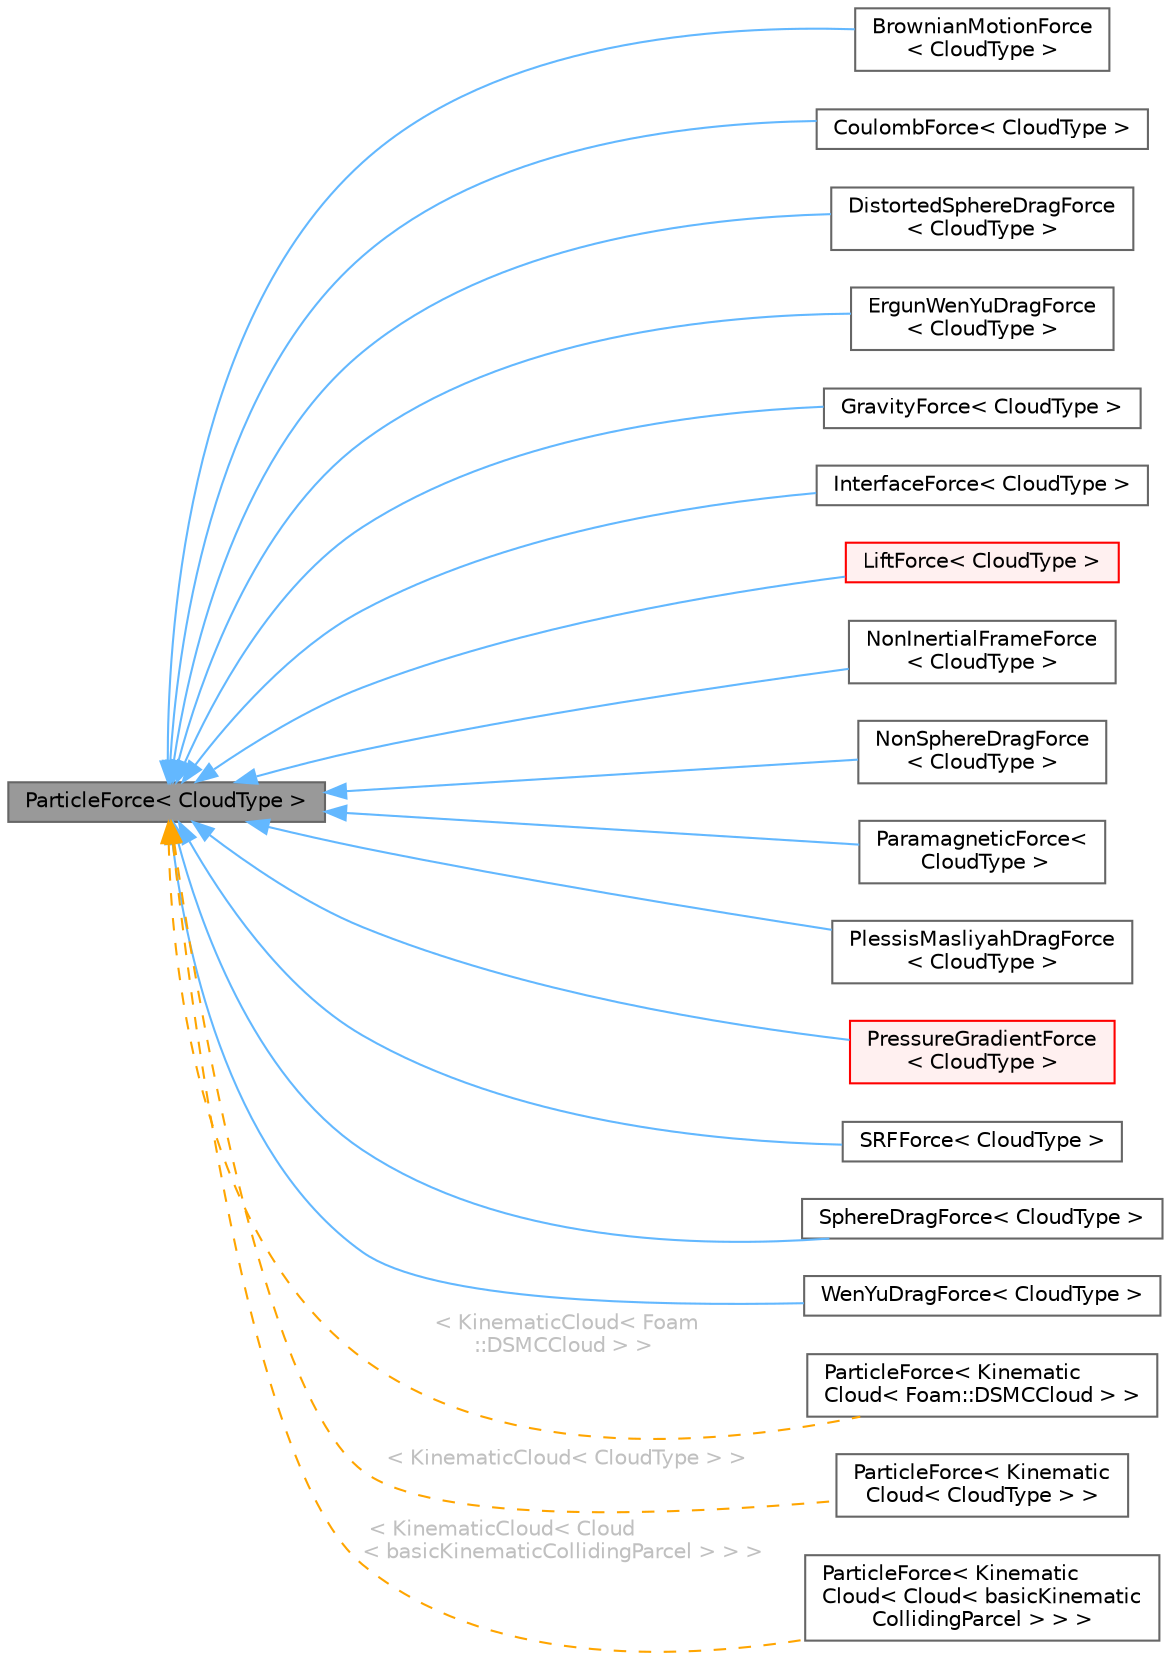 digraph "ParticleForce&lt; CloudType &gt;"
{
 // LATEX_PDF_SIZE
  bgcolor="transparent";
  edge [fontname=Helvetica,fontsize=10,labelfontname=Helvetica,labelfontsize=10];
  node [fontname=Helvetica,fontsize=10,shape=box,height=0.2,width=0.4];
  rankdir="LR";
  Node1 [id="Node000001",label="ParticleForce\< CloudType \>",height=0.2,width=0.4,color="gray40", fillcolor="grey60", style="filled", fontcolor="black",tooltip="Abstract base class for particle forces."];
  Node1 -> Node2 [id="edge1_Node000001_Node000002",dir="back",color="steelblue1",style="solid",tooltip=" "];
  Node2 [id="Node000002",label="BrownianMotionForce\l\< CloudType \>",height=0.2,width=0.4,color="gray40", fillcolor="white", style="filled",URL="$classFoam_1_1BrownianMotionForce.html",tooltip="Calculates particle Brownian motion force."];
  Node1 -> Node3 [id="edge2_Node000001_Node000003",dir="back",color="steelblue1",style="solid",tooltip=" "];
  Node3 [id="Node000003",label="CoulombForce\< CloudType \>",height=0.2,width=0.4,color="gray40", fillcolor="white", style="filled",URL="$classFoam_1_1CoulombForce.html",tooltip="Particle electric force model involving the Coulomb force calculation."];
  Node1 -> Node4 [id="edge3_Node000001_Node000004",dir="back",color="steelblue1",style="solid",tooltip=" "];
  Node4 [id="Node000004",label="DistortedSphereDragForce\l\< CloudType \>",height=0.2,width=0.4,color="gray40", fillcolor="white", style="filled",URL="$classFoam_1_1DistortedSphereDragForce.html",tooltip="Particle-drag model wherein drag forces (per unit carrier-fluid velocity) are dynamically computed by..."];
  Node1 -> Node5 [id="edge4_Node000001_Node000005",dir="back",color="steelblue1",style="solid",tooltip=" "];
  Node5 [id="Node000005",label="ErgunWenYuDragForce\l\< CloudType \>",height=0.2,width=0.4,color="gray40", fillcolor="white", style="filled",URL="$classFoam_1_1ErgunWenYuDragForce.html",tooltip="Particle-drag model wherein drag forces (per unit carrier-fluid velocity) are dynamically computed ba..."];
  Node1 -> Node6 [id="edge5_Node000001_Node000006",dir="back",color="steelblue1",style="solid",tooltip=" "];
  Node6 [id="Node000006",label="GravityForce\< CloudType \>",height=0.2,width=0.4,color="gray40", fillcolor="white", style="filled",URL="$classFoam_1_1GravityForce.html",tooltip="Calculates particle gravity force."];
  Node1 -> Node7 [id="edge6_Node000001_Node000007",dir="back",color="steelblue1",style="solid",tooltip=" "];
  Node7 [id="Node000007",label="InterfaceForce\< CloudType \>",height=0.2,width=0.4,color="gray40", fillcolor="white", style="filled",URL="$classFoam_1_1InterfaceForce.html",tooltip="Vector force apply to particles to avoid the crossing of particles from one phase to the other...."];
  Node1 -> Node8 [id="edge7_Node000001_Node000008",dir="back",color="steelblue1",style="solid",tooltip=" "];
  Node8 [id="Node000008",label="LiftForce\< CloudType \>",height=0.2,width=0.4,color="red", fillcolor="#FFF0F0", style="filled",URL="$classFoam_1_1LiftForce.html",tooltip="Base class for particle lift force models."];
  Node1 -> Node11 [id="edge8_Node000001_Node000011",dir="back",color="steelblue1",style="solid",tooltip=" "];
  Node11 [id="Node000011",label="NonInertialFrameForce\l\< CloudType \>",height=0.2,width=0.4,color="gray40", fillcolor="white", style="filled",URL="$classFoam_1_1NonInertialFrameForce.html",tooltip="Calculates particle non-inertial reference frame force. Variable names as from Landau and Lifshitz,..."];
  Node1 -> Node12 [id="edge9_Node000001_Node000012",dir="back",color="steelblue1",style="solid",tooltip=" "];
  Node12 [id="Node000012",label="NonSphereDragForce\l\< CloudType \>",height=0.2,width=0.4,color="gray40", fillcolor="white", style="filled",URL="$classFoam_1_1NonSphereDragForce.html",tooltip="Particle-drag model wherein drag forces (per unit carrier-fluid velocity) are dynamically computed ba..."];
  Node1 -> Node13 [id="edge10_Node000001_Node000013",dir="back",color="steelblue1",style="solid",tooltip=" "];
  Node13 [id="Node000013",label="ParamagneticForce\<\l CloudType \>",height=0.2,width=0.4,color="gray40", fillcolor="white", style="filled",URL="$classFoam_1_1ParamagneticForce.html",tooltip="Calculates particle paramagnetic (magnetic field) force."];
  Node1 -> Node14 [id="edge11_Node000001_Node000014",dir="back",color="steelblue1",style="solid",tooltip=" "];
  Node14 [id="Node000014",label="PlessisMasliyahDragForce\l\< CloudType \>",height=0.2,width=0.4,color="gray40", fillcolor="white", style="filled",URL="$classFoam_1_1PlessisMasliyahDragForce.html",tooltip="Particle-drag model wherein drag forces (per unit carrier-fluid velocity) are dynamically computed ba..."];
  Node1 -> Node15 [id="edge12_Node000001_Node000015",dir="back",color="steelblue1",style="solid",tooltip=" "];
  Node15 [id="Node000015",label="PressureGradientForce\l\< CloudType \>",height=0.2,width=0.4,color="red", fillcolor="#FFF0F0", style="filled",URL="$classFoam_1_1PressureGradientForce.html",tooltip="Calculates particle pressure gradient force."];
  Node1 -> Node17 [id="edge13_Node000001_Node000017",dir="back",color="steelblue1",style="solid",tooltip=" "];
  Node17 [id="Node000017",label="SRFForce\< CloudType \>",height=0.2,width=0.4,color="gray40", fillcolor="white", style="filled",URL="$classFoam_1_1SRFForce.html",tooltip="Calculates particle SRF reference frame force."];
  Node1 -> Node18 [id="edge14_Node000001_Node000018",dir="back",color="steelblue1",style="solid",tooltip=" "];
  Node18 [id="Node000018",label="SphereDragForce\< CloudType \>",height=0.2,width=0.4,color="gray40", fillcolor="white", style="filled",URL="$classFoam_1_1SphereDragForce.html",tooltip="Particle-drag model wherein drag forces (per unit carrier-fluid velocity) are dynamically computed ba..."];
  Node1 -> Node19 [id="edge15_Node000001_Node000019",dir="back",color="steelblue1",style="solid",tooltip=" "];
  Node19 [id="Node000019",label="WenYuDragForce\< CloudType \>",height=0.2,width=0.4,color="gray40", fillcolor="white", style="filled",URL="$classFoam_1_1WenYuDragForce.html",tooltip="Particle-drag model wherein drag forces (per unit carrier-fluid velocity) are dynamically computed ba..."];
  Node1 -> Node20 [id="edge16_Node000001_Node000020",dir="back",color="orange",style="dashed",tooltip=" ",label=" \< KinematicCloud\< Foam\l::DSMCCloud \> \>",fontcolor="grey" ];
  Node20 [id="Node000020",label="ParticleForce\< Kinematic\lCloud\< Foam::DSMCCloud \> \>",height=0.2,width=0.4,color="gray40", fillcolor="white", style="filled",URL="$classFoam_1_1ParticleForce.html",tooltip=" "];
  Node1 -> Node21 [id="edge17_Node000001_Node000021",dir="back",color="orange",style="dashed",tooltip=" ",label=" \< KinematicCloud\< CloudType \> \>",fontcolor="grey" ];
  Node21 [id="Node000021",label="ParticleForce\< Kinematic\lCloud\< CloudType \> \>",height=0.2,width=0.4,color="gray40", fillcolor="white", style="filled",URL="$classFoam_1_1ParticleForce.html",tooltip=" "];
  Node1 -> Node22 [id="edge18_Node000001_Node000022",dir="back",color="orange",style="dashed",tooltip=" ",label=" \< KinematicCloud\< Cloud\l\< basicKinematicCollidingParcel \> \> \>",fontcolor="grey" ];
  Node22 [id="Node000022",label="ParticleForce\< Kinematic\lCloud\< Cloud\< basicKinematic\lCollidingParcel \> \> \>",height=0.2,width=0.4,color="gray40", fillcolor="white", style="filled",URL="$classFoam_1_1ParticleForce.html",tooltip=" "];
}

